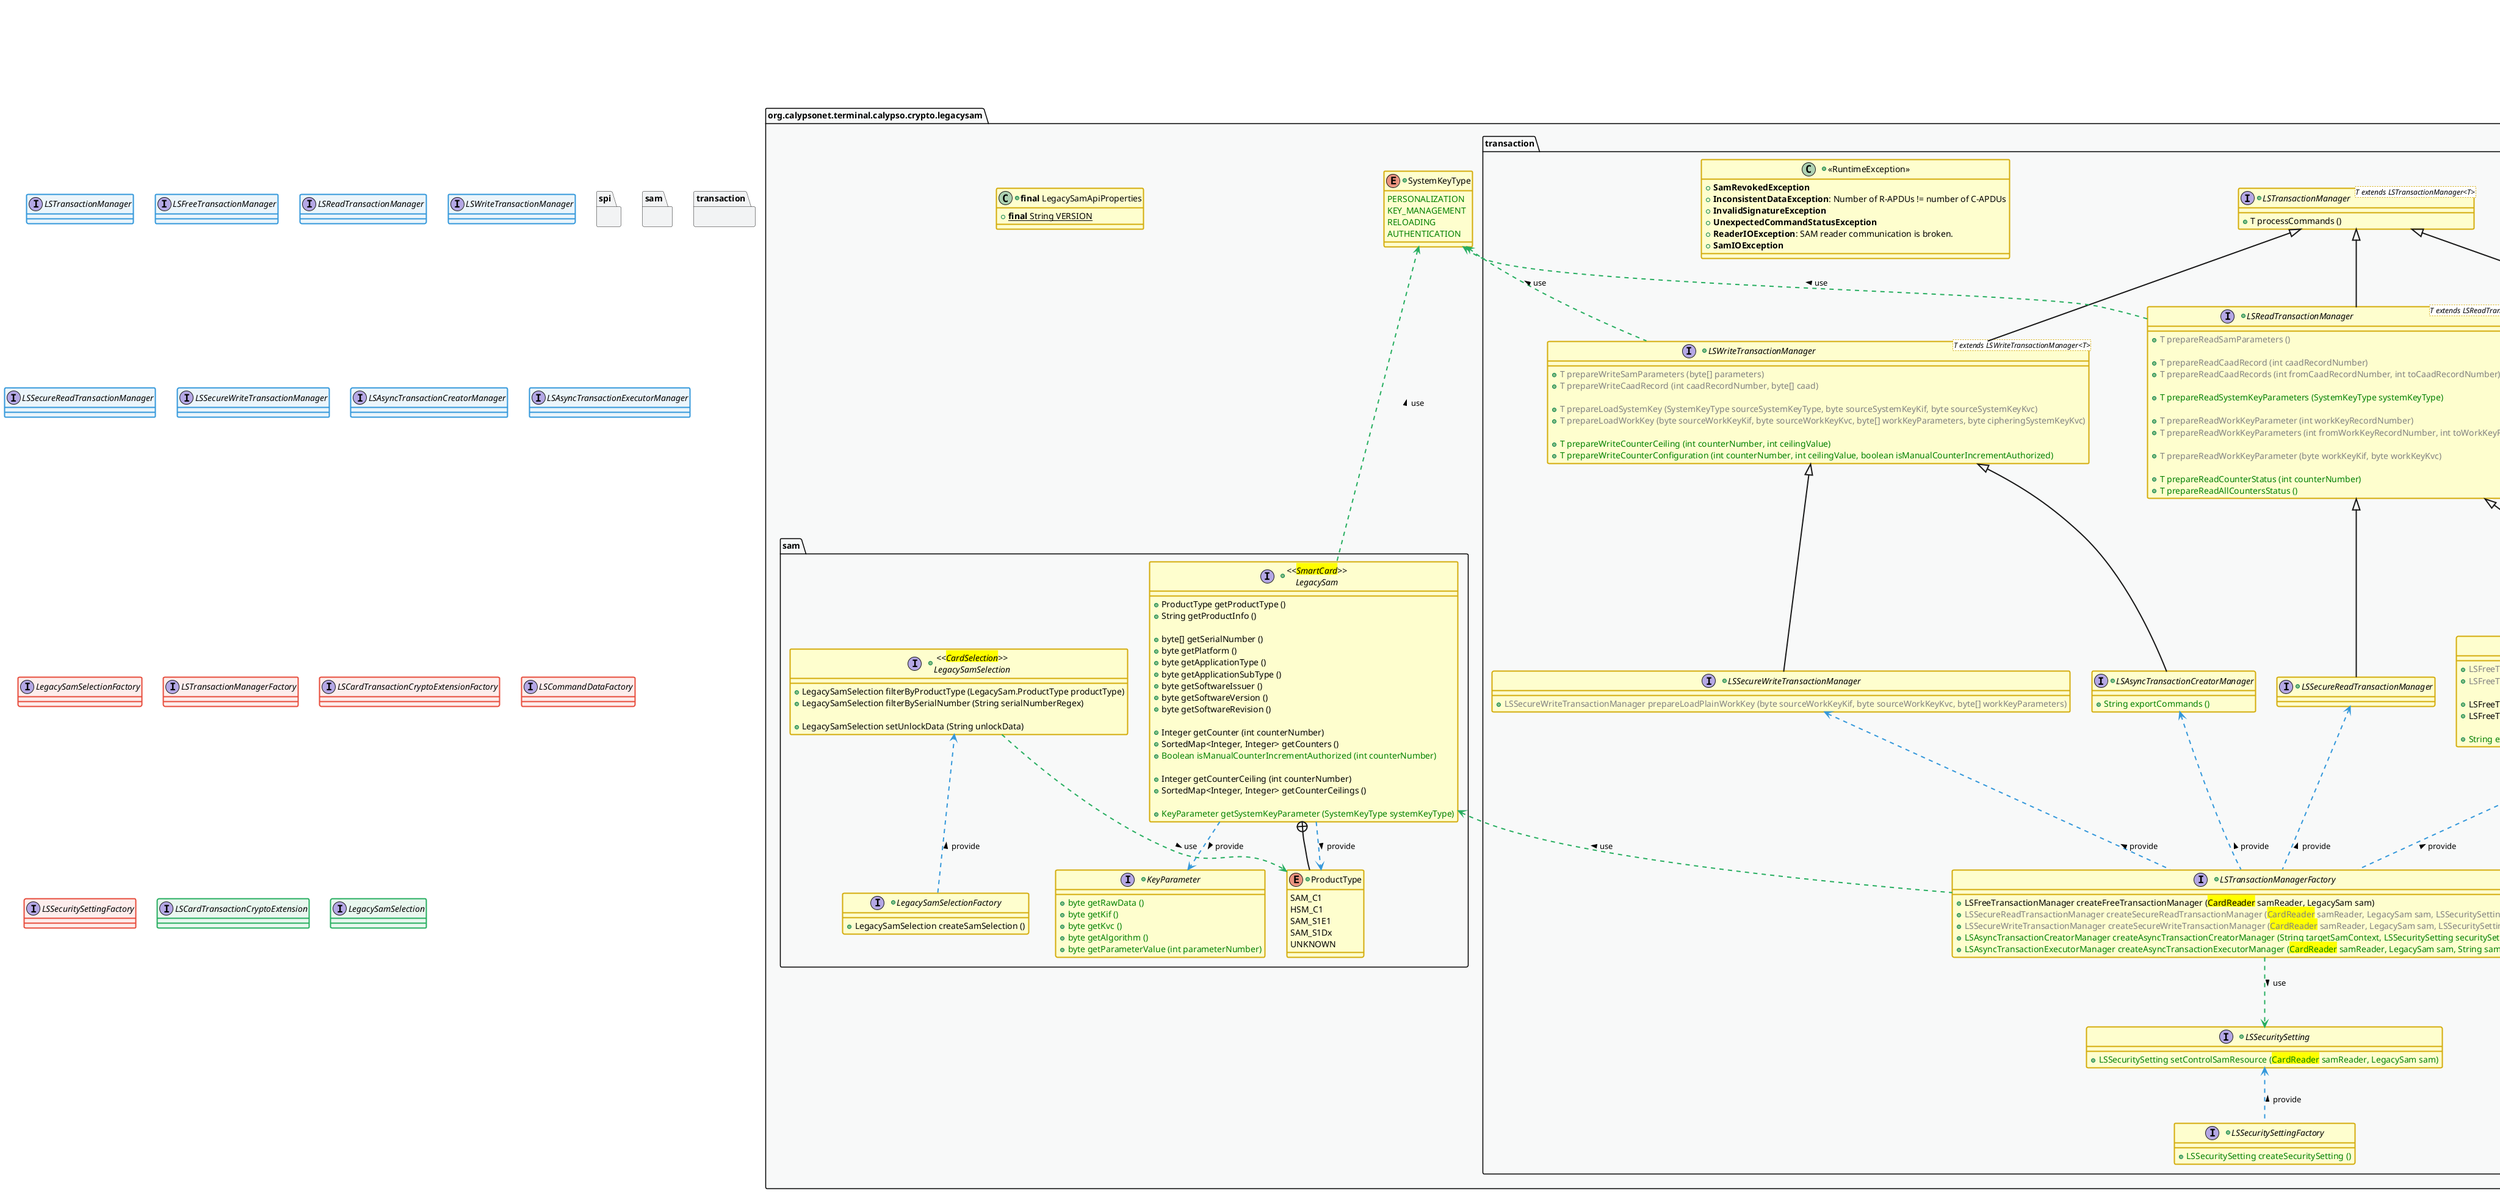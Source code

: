 @startuml
title
    Calypsonet - calypsonet-terminal-calypso-crypto-legacysam-java-api - 0.2.+ (2023-02-10)
end title

' == THEME ==

'Couleurs issues de : https://htmlcolorcodes.com/fr/tableau-de-couleur/tableau-de-couleur-design-plat/
!define C_GREY1 F8F9F9
!define C_GREY2 F2F3F4
!define C_GREY3 E5E7E9
!define C_GREY4 D7DBDD
!define C_GREY5 CACFD2
!define C_GREY6 BDC3C7
!define C_LINK 3498DB
!define C_USE 27AE60

' -- Styles that don't work with new version of plantuml --
skinparam stereotypeABorderColor #A9DCDF
skinparam stereotypeIBorderColor #B4A7E5
skinparam stereotypeCBorderColor #ADD1B2
skinparam stereotypeEBorderColor #EB93DF
' -- END --

skinparam ClassBorderThickness 2
skinparam ArrowThickness 2

' Yellow
skinparam ClassBackgroundColor #FEFECE
skinparam ClassBorderColor #D4AC0D
' Red
skinparam ClassBackgroundColor<<red>> #FDEDEC
skinparam ClassBorderColor<<red>> #E74C3C
hide <<red>> stereotype
' Purple
skinparam ClassBackgroundColor<<purple>> #F4ECF7
skinparam ClassBorderColor<<purple>> #8E44AD
hide <<purple>> stereotype
' blue
skinparam ClassBackgroundColor<<blue>> #EBF5FB
skinparam ClassBorderColor<<blue>> #3498DB
hide <<blue>> stereotype
' Green
skinparam ClassBackgroundColor<<green>> #E9F7EF
skinparam ClassBorderColor<<green>> #27AE60
hide <<green>> stereotype
' Grey
skinparam ClassBackgroundColor<<grey>> #EAECEE
skinparam ClassBorderColor<<grey>> #2C3E50
hide <<grey>> stereotype

' == CONTENT ==

legend top
    __Colors legend__ :
    ** <color:grey>**Work in progress...**</color>
    * __External public API references__ :
    ** <back:yellow>**calypsonet-terminal-reader-java-api**</back>
    ** <back:pink>**calypsonet-terminal-calypso-java-api**</back>
end legend

package "org.calypsonet.terminal.calypso.crypto.legacysam" as api {
    +class "**final** LegacySamApiProperties" as ApiProperties {
        +{static} **final** String VERSION
    }
    package transaction {
        +interface LSTransactionManagerFactory {
            +LSFreeTransactionManager createFreeTransactionManager (<back:yellow>CardReader</back> samReader, LegacySam sam)
            +<color:grey>LSSecureReadTransactionManager createSecureReadTransactionManager (<back:yellow>CardReader</back> samReader, LegacySam sam, LSSecuritySetting securitySetting)
            +<color:grey>LSSecureWriteTransactionManager createSecureWriteTransactionManager (<back:yellow>CardReader</back> samReader, LegacySam sam, LSSecuritySetting securitySetting)
            +<color:green>LSAsyncTransactionCreatorManager createAsyncTransactionCreatorManager (String targetSamContext, LSSecuritySetting securitySetting)
            +<color:green>LSAsyncTransactionExecutorManager createAsyncTransactionExecutorManager (<back:yellow>CardReader</back> samReader, LegacySam sam, String samCommands)
        }
        +interface LSTransactionManager<T extends LSTransactionManager<T>> {
            +T processCommands ()
        }
        +interface LSReadTransactionManager<T extends LSReadTransactionManager<T>> extends LSTransactionManager {
            +<color:grey>T prepareReadSamParameters ()

            +<color:grey>T prepareReadCaadRecord (int caadRecordNumber)
            +<color:grey>T prepareReadCaadRecords (int fromCaadRecordNumber, int toCaadRecordNumber)

            +<color:green>T prepareReadSystemKeyParameters (SystemKeyType systemKeyType)

            +<color:grey>T prepareReadWorkKeyParameter (int workKeyRecordNumber)
            +<color:grey>T prepareReadWorkKeyParameters (int fromWorkKeyRecordNumber, int toWorkKeyRecordNumber)

            +<color:grey>T prepareReadWorkKeyParameter (byte workKeyKif, byte workKeyKvc)

            +<color:green>T prepareReadCounterStatus (int counterNumber)
            +<color:green>T prepareReadAllCountersStatus ()
        }
        +interface LSWriteTransactionManager<T extends LSWriteTransactionManager<T>> extends LSTransactionManager {
            +<color:grey>T prepareWriteSamParameters (byte[] parameters)
            +<color:grey>T prepareWriteCaadRecord (int caadRecordNumber, byte[] caad)

            +<color:grey>T prepareLoadSystemKey (SystemKeyType sourceSystemKeyType, byte sourceSystemKeyKif, byte sourceSystemKeyKvc)
            +<color:grey>T prepareLoadWorkKey (byte sourceWorkKeyKif, byte sourceWorkKeyKvc, byte[] workKeyParameters, byte cipheringSystemKeyKvc)

            +<color:green>T prepareWriteCounterCeiling (int counterNumber, int ceilingValue)
            +<color:green>T prepareWriteCounterConfiguration (int counterNumber, int ceilingValue, boolean isManualCounterIncrementAuthorized)
        }
        together {
            +interface LSSecureReadTransactionManager extends LSReadTransactionManager {
            }
            +interface LSFreeTransactionManager extends LSReadTransactionManager {
                +<color:grey>LSFreeTransactionManager prepareLoadPlainWorkKey (byte workKeyKif, byte workKeyKvc, byte[] workKeyParameters, byte[] workKeyValue)
                +<color:grey>LSFreeTransactionManager prepareGenerateWorkKey (byte workKeyKif, byte workKeyKvc, byte[] workKeyParameters)

                +LSFreeTransactionManager prepareComputeSignature (CommonSignatureComputationData<?> data)
                +LSFreeTransactionManager prepareVerifySignature (CommonSignatureVerificationData<?> data)

                +<color:green>String exportTargetSamContextForAsyncTransaction ()
            }
            +interface LSSecureWriteTransactionManager extends LSWriteTransactionManager {
                +<color:grey>LSSecureWriteTransactionManager prepareLoadPlainWorkKey (byte sourceWorkKeyKif, byte sourceWorkKeyKvc, byte[] workKeyParameters)
            }
            +interface LSAsyncTransactionExecutorManager extends LSTransactionManager {
            }
            +interface LSAsyncTransactionCreatorManager extends LSWriteTransactionManager {
                +<color:green>String exportCommands ()
            }
        }
        +interface LSSecuritySettingFactory {
            +<color:green>LSSecuritySetting createSecuritySetting ()
        }
        +interface LSSecuritySetting {
            +<color:green>LSSecuritySetting setControlSamResource (<back:yellow>CardReader</back> samReader, LegacySam sam)
        }
        together {
            +interface LSCardTransactionCryptoExtensionFactory {
                +<color:grey>LSCardTransactionCryptoExtensionFactory createCardTransactionCryptoExtension ()
            }
            +interface "<<<back:pink>CCTransactionCryptoExtension</back>>>\nLSCardTransactionCryptoExtension" as LSCardTransactionCryptoExtension {
                +<color:grey>LSCardTransactionCryptoExtension prepareComputeSignature (CommonSignatureComputationData<?> data)
                +<color:grey>LSCardTransactionCryptoExtension prepareVerifySignature (CommonSignatureVerificationData<?> data)
            }
        }
        together {
            +interface CommonSignatureComputationData<T extends CommonSignatureComputationData<T>> {
                +T setData (byte[] data, byte kif, byte kvc)
                +T setSignatureSize (int size)
                +T setKeyDiversifier (byte[] diversifier)

                +byte[] getSignature ()
            }
            +interface BasicSignatureComputationData extends CommonSignatureComputationData {
            }
            +interface TraceableSignatureComputationData extends CommonSignatureComputationData {
                +TraceableSignatureComputationData withSamTraceabilityMode (int offset, boolean usePartialSamSerialNumber)
                +TraceableSignatureComputationData withoutBusyMode ()

                +byte[] getSignedData ()
            }
            +interface CommonSignatureVerificationData<T extends CommonSignatureVerificationData<T>> {
                +T setData (byte[] data, byte[] signature, byte kif, byte kvc)
                +T setKeyDiversifier (byte[] diversifier)

                +boolean isSignatureValid ()
            }
            +interface BasicSignatureVerificationData extends CommonSignatureVerificationData {
            }
            +interface TraceableSignatureVerificationData extends CommonSignatureVerificationData {
                +TraceableSignatureVerificationData withSamTraceabilityMode (int offset, boolean isPartialSamSerialNumber, LSRevocationServiceSpi samRevocationService)
                +TraceableSignatureVerificationData withoutBusyMode ()
            }
            +interface LSCommandDataFactory {
                +BasicSignatureComputationData createBasicSignatureComputationData ()
                +TraceableSignatureComputationData createTraceableSignatureComputationData ()
                +BasicSignatureVerificationData createBasicSignatureVerificationData ()
                +TraceableSignatureVerificationData createTraceableSignatureVerificationData ()
            }
        }
        ' Exceptions
        +class "<<RuntimeException>>" as RuntimeException {
            +**SamRevokedException**
            +**InconsistentDataException**: Number of R-APDUs != number of C-APDUs
            +**InvalidSignatureException**
            +**UnexpectedCommandStatusException**
            +**ReaderIOException**: SAM reader communication is broken.
            +**SamIOException**
        }
    }
    +enum SystemKeyType {
        <color:green>PERSONALIZATION
        <color:green>KEY_MANAGEMENT
        <color:green>RELOADING
        <color:green>AUTHENTICATION
    }
    package sam {
        +interface LegacySamSelectionFactory {
            +LegacySamSelection createSamSelection ()
        }
        +interface "<<<back:yellow>CardSelection</back>>>\nLegacySamSelection" as LegacySamSelection {
            +LegacySamSelection filterByProductType (LegacySam.ProductType productType)
            +LegacySamSelection filterBySerialNumber (String serialNumberRegex)

            +LegacySamSelection setUnlockData (String unlockData)
        }
        +interface "<<<back:yellow>SmartCard</back>>>\nLegacySam" as LegacySam {
            +ProductType getProductType ()
            +String getProductInfo ()

            +byte[] getSerialNumber ()
            +byte getPlatform ()
            +byte getApplicationType ()
            +byte getApplicationSubType ()
            +byte getSoftwareIssuer ()
            +byte getSoftwareVersion ()
            +byte getSoftwareRevision ()

            +Integer getCounter (int counterNumber)
            +SortedMap<Integer, Integer> getCounters ()
            +<color:green>Boolean isManualCounterIncrementAuthorized (int counterNumber)

            +Integer getCounterCeiling (int counterNumber)
            +SortedMap<Integer, Integer> getCounterCeilings ()

            +<color:green>KeyParameter getSystemKeyParameter (SystemKeyType systemKeyType)
        }
        +interface KeyParameter {
            +<color:green>byte getRawData ()
            +<color:green>byte getKif ()
            +<color:green>byte getKvc ()
            +<color:green>byte getAlgorithm ()
            +<color:green>byte getParameterValue (int parameterNumber)
        }
        +enum "ProductType" as SamProductType {
            SAM_C1
            HSM_C1
            SAM_S1E1
            SAM_S1Dx
            UNKNOWN
        }
    }
    package spi {
        +interface LSRevocationServiceSpi {
            +boolean isSamRevoked (byte[] serialNumber)
            +boolean isSamRevoked (byte[] serialNumber, int counterValue)
        }
    }
}

' Associations

LSTransactionManagerFactory .up.> LSSecureReadTransactionManager #C_LINK : provide >
LSTransactionManagerFactory .up.> LSFreeTransactionManager #C_LINK : provide >
LSTransactionManagerFactory .up.> LSSecureWriteTransactionManager #C_LINK : provide >
LSTransactionManagerFactory .up.> LSAsyncTransactionCreatorManager #C_LINK : provide >
LSTransactionManagerFactory .up.> LSAsyncTransactionExecutorManager #C_LINK : provide >
LSTransactionManagerFactory .up.> LegacySam #C_USE : use >
LSTransactionManagerFactory ..> LSSecuritySetting #C_USE : use >

LSCommandDataFactory .up.> BasicSignatureComputationData #C_LINK : provide >
LSCommandDataFactory .up.> TraceableSignatureComputationData #C_LINK : provide >
LSCommandDataFactory .up.> BasicSignatureVerificationData #C_LINK : provide >
LSCommandDataFactory .up.> TraceableSignatureVerificationData #C_LINK : provide >

TraceableSignatureVerificationData ..> LSRevocationServiceSpi #C_USE : use >

LSSecuritySettingFactory .up.> LSSecuritySetting #C_LINK : provide >

LSFreeTransactionManager ..> CommonSignatureComputationData #C_USE : use >
LSFreeTransactionManager ..> CommonSignatureVerificationData #C_USE : use >

LSReadTransactionManager .up.> SystemKeyType #C_USE : use >

LSWriteTransactionManager .up.> SystemKeyType #C_USE : use >

LSCardTransactionCryptoExtensionFactory ..> LSCardTransactionCryptoExtension #C_LINK : provide >

LSCardTransactionCryptoExtension ..> CommonSignatureComputationData #C_USE : use >
LSCardTransactionCryptoExtension ..> CommonSignatureVerificationData #C_USE : use >

LegacySamSelectionFactory ..> LegacySamSelection #C_LINK : provide >

LegacySamSelection ..> SamProductType #C_USE : use >

LegacySam +-- SamProductType
LegacySam ..> SamProductType #C_LINK : provide >
LegacySam ..> KeyParameter #C_LINK : provide >
LegacySam .up.> SystemKeyType #C_USE : use >


' == LAYOUT ==

' SystemKeyType .[hidden]. LegacySamSelectionFactory
LegacySamSelection .[hidden]. LegacySamSelectionFactory
LSCommandDataFactory .[hidden]. LSRevocationServiceSpi

' == STYLE ==

package api #C_GREY1 {}
package spi #C_GREY2 {}
package sam #C_GREY2 {}
package transaction #C_GREY2 {}

interface LSTransactionManager <<blue>>
interface LSFreeTransactionManager <<blue>>
interface LSReadTransactionManager <<blue>>
interface LSWriteTransactionManager <<blue>>
interface LSSecureReadTransactionManager <<blue>>
interface LSSecureWriteTransactionManager <<blue>>
interface LSAsyncTransactionCreatorManager <<blue>>
interface LSAsyncTransactionExecutorManager <<blue>>

interface LegacySamSelectionFactory <<red>>
interface LSTransactionManagerFactory <<red>>
interface LSCardTransactionCryptoExtensionFactory <<red>>
interface LSCommandDataFactory <<red>>
interface LSSecuritySettingFactory <<red>>

interface LSCardTransactionCryptoExtension <<green>>

interface LegacySamSelection <<green>>

@enduml